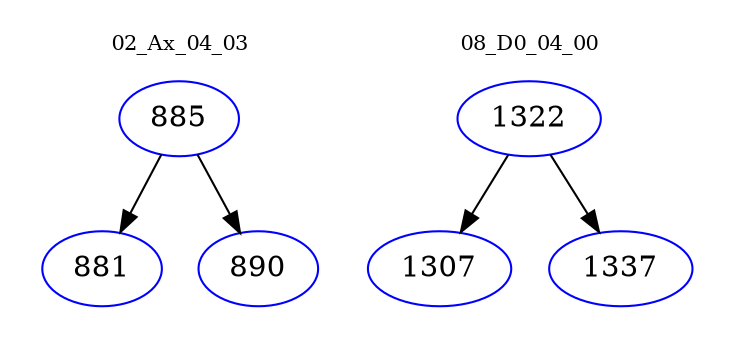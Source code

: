 digraph{
subgraph cluster_0 {
color = white
label = "02_Ax_04_03";
fontsize=10;
T0_885 [label="885", color="blue"]
T0_885 -> T0_881 [color="black"]
T0_881 [label="881", color="blue"]
T0_885 -> T0_890 [color="black"]
T0_890 [label="890", color="blue"]
}
subgraph cluster_1 {
color = white
label = "08_D0_04_00";
fontsize=10;
T1_1322 [label="1322", color="blue"]
T1_1322 -> T1_1307 [color="black"]
T1_1307 [label="1307", color="blue"]
T1_1322 -> T1_1337 [color="black"]
T1_1337 [label="1337", color="blue"]
}
}

